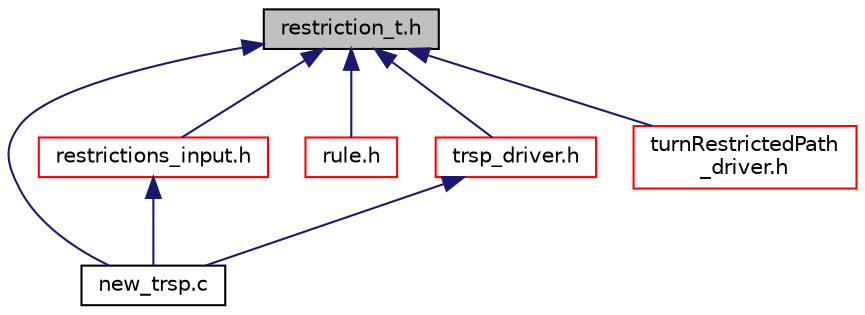 digraph "restriction_t.h"
{
  edge [fontname="Helvetica",fontsize="10",labelfontname="Helvetica",labelfontsize="10"];
  node [fontname="Helvetica",fontsize="10",shape=record];
  Node2 [label="restriction_t.h",height=0.2,width=0.4,color="black", fillcolor="grey75", style="filled", fontcolor="black"];
  Node2 -> Node3 [dir="back",color="midnightblue",fontsize="10",style="solid",fontname="Helvetica"];
  Node3 [label="new_trsp.c",height=0.2,width=0.4,color="black", fillcolor="white", style="filled",URL="$new__trsp_8c.html"];
  Node2 -> Node4 [dir="back",color="midnightblue",fontsize="10",style="solid",fontname="Helvetica"];
  Node4 [label="restrictions_input.h",height=0.2,width=0.4,color="red", fillcolor="white", style="filled",URL="$restrictions__input_8h.html"];
  Node4 -> Node3 [dir="back",color="midnightblue",fontsize="10",style="solid",fontname="Helvetica"];
  Node2 -> Node7 [dir="back",color="midnightblue",fontsize="10",style="solid",fontname="Helvetica"];
  Node7 [label="rule.h",height=0.2,width=0.4,color="red", fillcolor="white", style="filled",URL="$rule_8h.html"];
  Node2 -> Node54 [dir="back",color="midnightblue",fontsize="10",style="solid",fontname="Helvetica"];
  Node54 [label="trsp_driver.h",height=0.2,width=0.4,color="red", fillcolor="white", style="filled",URL="$trsp__driver_8h.html"];
  Node54 -> Node3 [dir="back",color="midnightblue",fontsize="10",style="solid",fontname="Helvetica"];
  Node2 -> Node55 [dir="back",color="midnightblue",fontsize="10",style="solid",fontname="Helvetica"];
  Node55 [label="turnRestrictedPath\l_driver.h",height=0.2,width=0.4,color="red", fillcolor="white", style="filled",URL="$turnRestrictedPath__driver_8h.html"];
}
